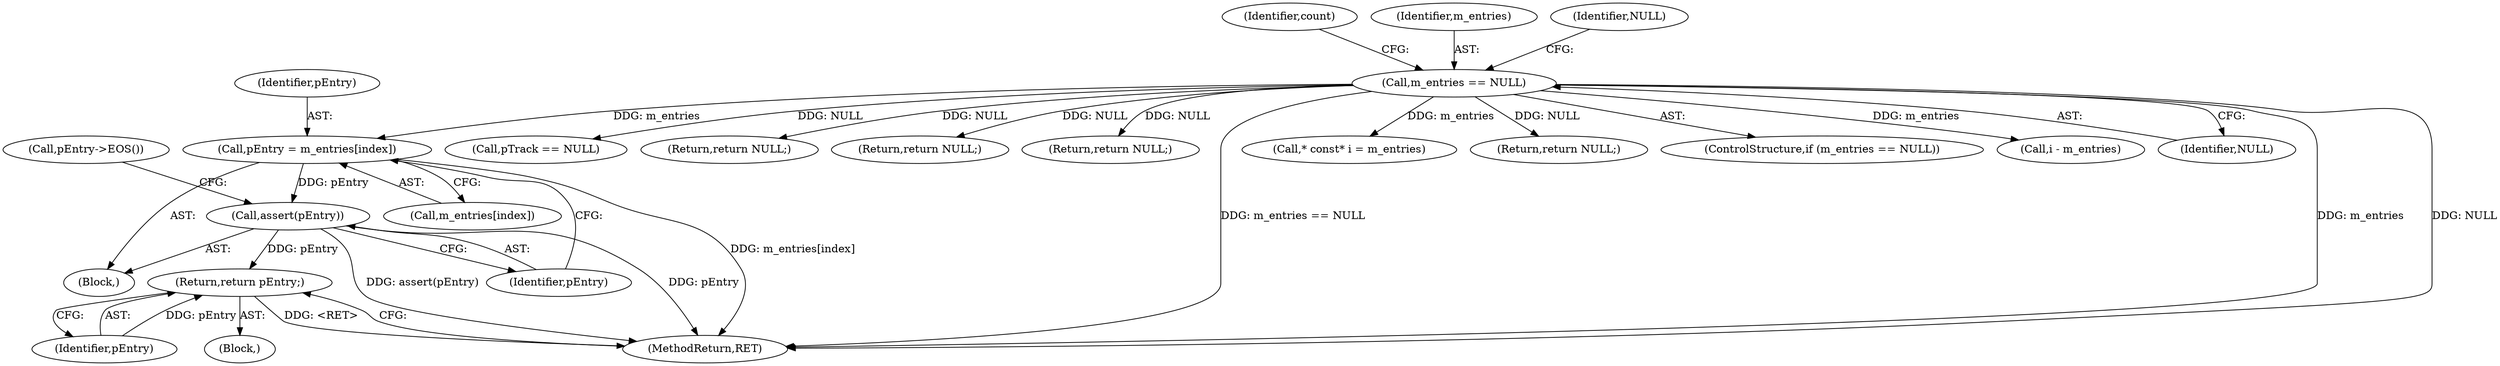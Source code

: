 digraph "0_Android_04839626ed859623901ebd3a5fd483982186b59d_78@array" {
"1000162" [label="(Call,pEntry = m_entries[index])"];
"1000116" [label="(Call,m_entries == NULL)"];
"1000167" [label="(Call,assert(pEntry))"];
"1000189" [label="(Return,return pEntry;)"];
"1000164" [label="(Call,m_entries[index])"];
"1000302" [label="(MethodReturn,RET)"];
"1000163" [label="(Identifier,pEntry)"];
"1000123" [label="(Identifier,count)"];
"1000272" [label="(Call,pTrack == NULL)"];
"1000300" [label="(Return,return NULL;)"];
"1000189" [label="(Return,return pEntry;)"];
"1000190" [label="(Identifier,pEntry)"];
"1000129" [label="(Return,return NULL;)"];
"1000167" [label="(Call,assert(pEntry))"];
"1000188" [label="(Block,)"];
"1000119" [label="(Return,return NULL;)"];
"1000162" [label="(Call,pEntry = m_entries[index])"];
"1000192" [label="(Call,* const* i = m_entries)"];
"1000147" [label="(Block,)"];
"1000117" [label="(Identifier,m_entries)"];
"1000252" [label="(Return,return NULL;)"];
"1000120" [label="(Identifier,NULL)"];
"1000115" [label="(ControlStructure,if (m_entries == NULL))"];
"1000116" [label="(Call,m_entries == NULL)"];
"1000208" [label="(Call,i - m_entries)"];
"1000171" [label="(Call,pEntry->EOS())"];
"1000168" [label="(Identifier,pEntry)"];
"1000118" [label="(Identifier,NULL)"];
"1000162" -> "1000147"  [label="AST: "];
"1000162" -> "1000164"  [label="CFG: "];
"1000163" -> "1000162"  [label="AST: "];
"1000164" -> "1000162"  [label="AST: "];
"1000168" -> "1000162"  [label="CFG: "];
"1000162" -> "1000302"  [label="DDG: m_entries[index]"];
"1000116" -> "1000162"  [label="DDG: m_entries"];
"1000162" -> "1000167"  [label="DDG: pEntry"];
"1000116" -> "1000115"  [label="AST: "];
"1000116" -> "1000118"  [label="CFG: "];
"1000117" -> "1000116"  [label="AST: "];
"1000118" -> "1000116"  [label="AST: "];
"1000120" -> "1000116"  [label="CFG: "];
"1000123" -> "1000116"  [label="CFG: "];
"1000116" -> "1000302"  [label="DDG: m_entries"];
"1000116" -> "1000302"  [label="DDG: NULL"];
"1000116" -> "1000302"  [label="DDG: m_entries == NULL"];
"1000116" -> "1000119"  [label="DDG: NULL"];
"1000116" -> "1000129"  [label="DDG: NULL"];
"1000116" -> "1000192"  [label="DDG: m_entries"];
"1000116" -> "1000208"  [label="DDG: m_entries"];
"1000116" -> "1000252"  [label="DDG: NULL"];
"1000116" -> "1000272"  [label="DDG: NULL"];
"1000116" -> "1000300"  [label="DDG: NULL"];
"1000167" -> "1000147"  [label="AST: "];
"1000167" -> "1000168"  [label="CFG: "];
"1000168" -> "1000167"  [label="AST: "];
"1000171" -> "1000167"  [label="CFG: "];
"1000167" -> "1000302"  [label="DDG: pEntry"];
"1000167" -> "1000302"  [label="DDG: assert(pEntry)"];
"1000167" -> "1000189"  [label="DDG: pEntry"];
"1000189" -> "1000188"  [label="AST: "];
"1000189" -> "1000190"  [label="CFG: "];
"1000190" -> "1000189"  [label="AST: "];
"1000302" -> "1000189"  [label="CFG: "];
"1000189" -> "1000302"  [label="DDG: <RET>"];
"1000190" -> "1000189"  [label="DDG: pEntry"];
}
